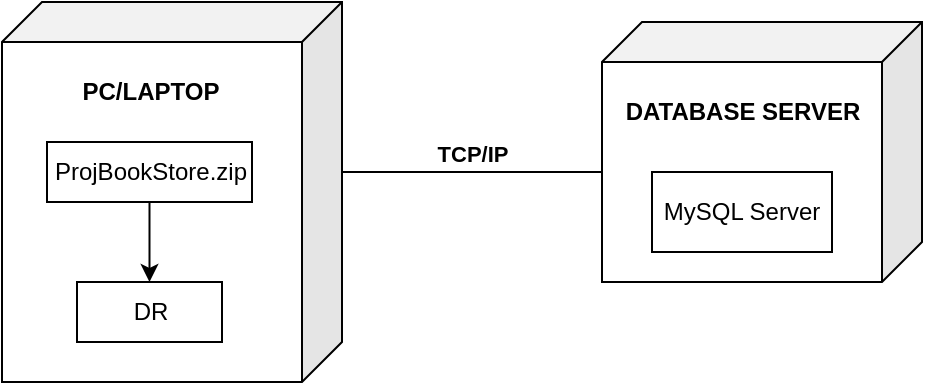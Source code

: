 <mxfile version="24.7.5">
  <diagram id="1KTuHrnLQf42WpVjNYhv" name="Page-1">
    <mxGraphModel dx="834" dy="460" grid="1" gridSize="10" guides="1" tooltips="1" connect="1" arrows="1" fold="1" page="1" pageScale="1" pageWidth="850" pageHeight="1100" math="0" shadow="0">
      <root>
        <mxCell id="0" />
        <mxCell id="1" parent="0" />
        <mxCell id="d0UtalQEoyz_nRjlH0sp-10" value="" style="group" vertex="1" connectable="0" parent="1">
          <mxGeometry x="470" y="280" width="160" height="130" as="geometry" />
        </mxCell>
        <mxCell id="d0UtalQEoyz_nRjlH0sp-7" value="" style="shape=cube;whiteSpace=wrap;html=1;boundedLbl=1;backgroundOutline=1;darkOpacity=0.05;darkOpacity2=0.1;rotation=0;size=20;direction=west;flipH=0;flipV=1;" vertex="1" parent="d0UtalQEoyz_nRjlH0sp-10">
          <mxGeometry width="160" height="130" as="geometry" />
        </mxCell>
        <mxCell id="d0UtalQEoyz_nRjlH0sp-8" value="&lt;b&gt;DATABASE SERVER&lt;/b&gt;" style="text;html=1;align=center;verticalAlign=middle;resizable=0;points=[];autosize=1;strokeColor=none;fillColor=none;" vertex="1" parent="d0UtalQEoyz_nRjlH0sp-10">
          <mxGeometry y="30" width="140" height="30" as="geometry" />
        </mxCell>
        <mxCell id="d0UtalQEoyz_nRjlH0sp-9" value="MySQL Server" style="rounded=0;whiteSpace=wrap;html=1;" vertex="1" parent="d0UtalQEoyz_nRjlH0sp-10">
          <mxGeometry x="25" y="75" width="90" height="40" as="geometry" />
        </mxCell>
        <mxCell id="d0UtalQEoyz_nRjlH0sp-11" value="" style="group" vertex="1" connectable="0" parent="1">
          <mxGeometry x="170" y="270" width="170" height="190" as="geometry" />
        </mxCell>
        <mxCell id="d0UtalQEoyz_nRjlH0sp-1" value="" style="shape=cube;whiteSpace=wrap;html=1;boundedLbl=1;backgroundOutline=1;darkOpacity=0.05;darkOpacity2=0.1;rotation=0;size=20;direction=west;flipH=0;flipV=1;" vertex="1" parent="d0UtalQEoyz_nRjlH0sp-11">
          <mxGeometry width="170" height="190" as="geometry" />
        </mxCell>
        <mxCell id="d0UtalQEoyz_nRjlH0sp-3" value="&lt;b&gt;PC/LAPTOP&lt;/b&gt;" style="text;html=1;align=center;verticalAlign=middle;resizable=0;points=[];autosize=1;strokeColor=none;fillColor=none;" vertex="1" parent="d0UtalQEoyz_nRjlH0sp-11">
          <mxGeometry x="28.75" y="30" width="90" height="30" as="geometry" />
        </mxCell>
        <mxCell id="d0UtalQEoyz_nRjlH0sp-4" value="ProjBookStore.zip" style="rounded=0;whiteSpace=wrap;html=1;" vertex="1" parent="d0UtalQEoyz_nRjlH0sp-11">
          <mxGeometry x="22.5" y="70" width="102.5" height="30" as="geometry" />
        </mxCell>
        <mxCell id="d0UtalQEoyz_nRjlH0sp-5" value="DR" style="rounded=0;whiteSpace=wrap;html=1;" vertex="1" parent="d0UtalQEoyz_nRjlH0sp-11">
          <mxGeometry x="37.5" y="140" width="72.5" height="30" as="geometry" />
        </mxCell>
        <mxCell id="d0UtalQEoyz_nRjlH0sp-6" value="" style="endArrow=classic;html=1;rounded=0;entryX=0.5;entryY=0;entryDx=0;entryDy=0;exitX=0.5;exitY=1;exitDx=0;exitDy=0;" edge="1" parent="d0UtalQEoyz_nRjlH0sp-11" source="d0UtalQEoyz_nRjlH0sp-4" target="d0UtalQEoyz_nRjlH0sp-5">
          <mxGeometry width="50" height="50" relative="1" as="geometry">
            <mxPoint x="90" y="130" as="sourcePoint" />
            <mxPoint x="140" y="80" as="targetPoint" />
          </mxGeometry>
        </mxCell>
        <mxCell id="d0UtalQEoyz_nRjlH0sp-12" value="&lt;b&gt;TCP/IP&lt;/b&gt;" style="endArrow=none;html=1;rounded=0;exitX=0;exitY=0;exitDx=0;exitDy=85;exitPerimeter=0;entryX=0;entryY=0;entryDx=160;entryDy=75;entryPerimeter=0;verticalAlign=bottom;" edge="1" parent="1" source="d0UtalQEoyz_nRjlH0sp-1" target="d0UtalQEoyz_nRjlH0sp-7">
          <mxGeometry width="50" height="50" relative="1" as="geometry">
            <mxPoint x="390" y="460" as="sourcePoint" />
            <mxPoint x="440" y="410" as="targetPoint" />
          </mxGeometry>
        </mxCell>
      </root>
    </mxGraphModel>
  </diagram>
</mxfile>
